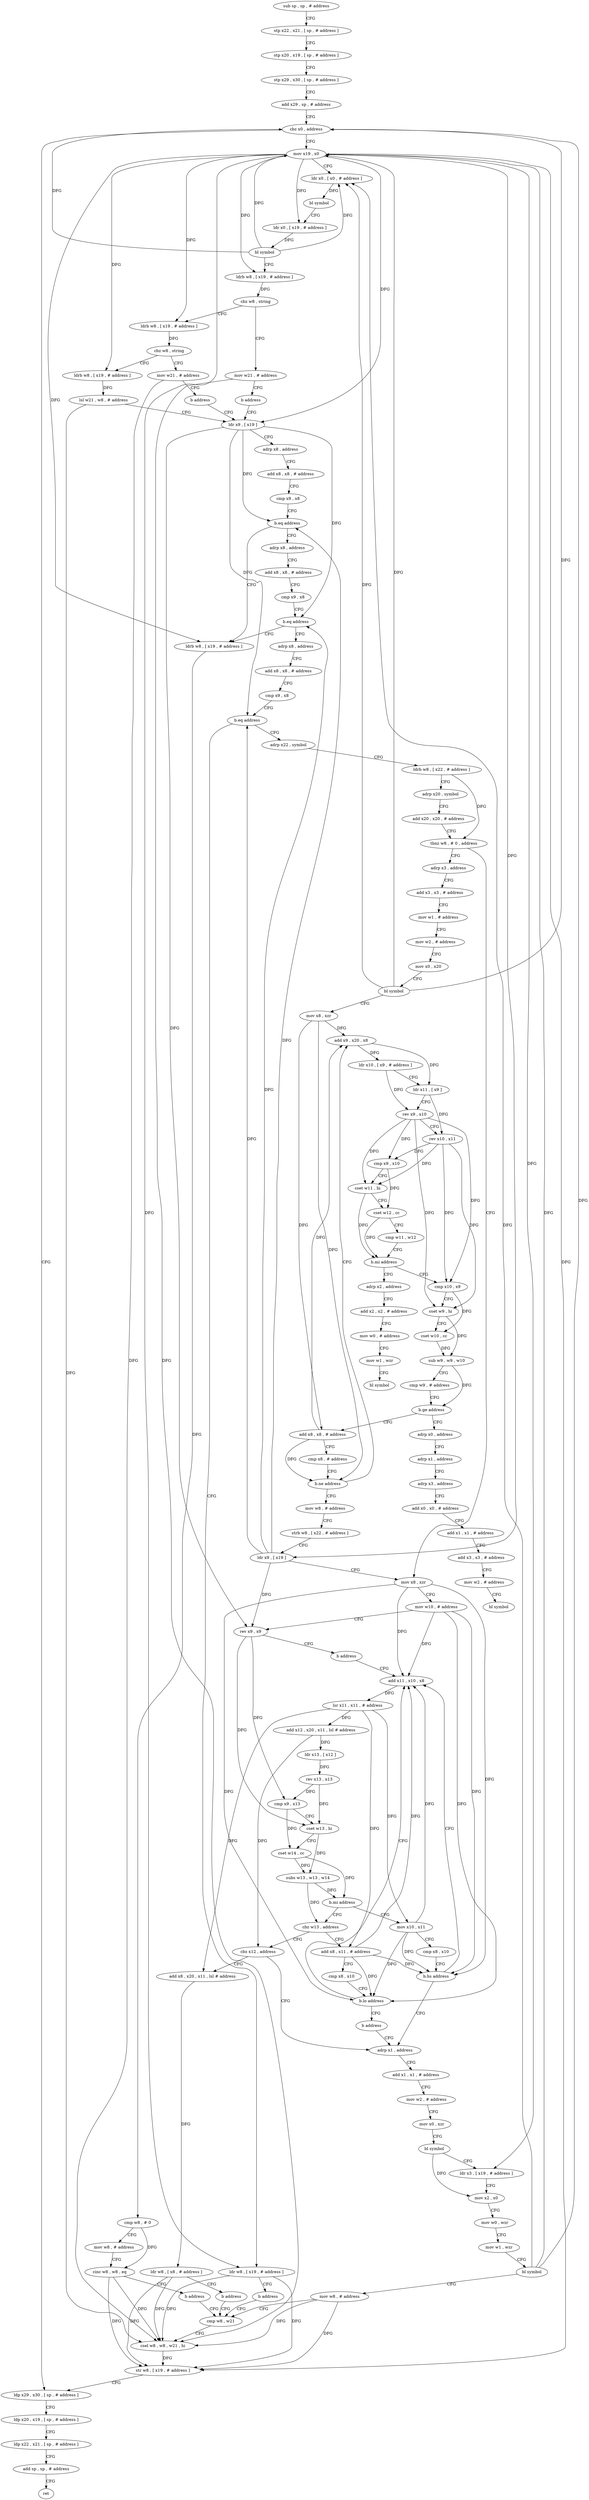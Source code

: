 digraph "func" {
"4224060" [label = "sub sp , sp , # address" ]
"4224064" [label = "stp x22 , x21 , [ sp , # address ]" ]
"4224068" [label = "stp x20 , x19 , [ sp , # address ]" ]
"4224072" [label = "stp x29 , x30 , [ sp , # address ]" ]
"4224076" [label = "add x29 , sp , # address" ]
"4224080" [label = "cbz x0 , address" ]
"4224520" [label = "ldp x29 , x30 , [ sp , # address ]" ]
"4224084" [label = "mov x19 , x0" ]
"4224524" [label = "ldp x20 , x19 , [ sp , # address ]" ]
"4224528" [label = "ldp x22 , x21 , [ sp , # address ]" ]
"4224532" [label = "add sp , sp , # address" ]
"4224536" [label = "ret" ]
"4224088" [label = "ldr x0 , [ x0 , # address ]" ]
"4224092" [label = "bl symbol" ]
"4224096" [label = "ldr x0 , [ x19 , # address ]" ]
"4224100" [label = "bl symbol" ]
"4224104" [label = "ldrb w8 , [ x19 , # address ]" ]
"4224108" [label = "cbz w8 , string" ]
"4224120" [label = "ldrb w8 , [ x19 , # address ]" ]
"4224112" [label = "mov w21 , # address" ]
"4224124" [label = "cbz w8 , string" ]
"4224136" [label = "ldrb w8 , [ x19 , # address ]" ]
"4224128" [label = "mov w21 , # address" ]
"4224116" [label = "b address" ]
"4224144" [label = "ldr x9 , [ x19 ]" ]
"4224140" [label = "lsl w21 , w8 , # address" ]
"4224132" [label = "b address" ]
"4224148" [label = "adrp x8 , address" ]
"4224152" [label = "add x8 , x8 , # address" ]
"4224156" [label = "cmp x9 , x8" ]
"4224160" [label = "b.eq address" ]
"4224420" [label = "ldrb w8 , [ x19 , # address ]" ]
"4224164" [label = "adrp x8 , address" ]
"4224424" [label = "cmp w8 , # 0" ]
"4224428" [label = "mov w8 , # address" ]
"4224432" [label = "cinc w8 , w8 , eq" ]
"4224436" [label = "b address" ]
"4224508" [label = "cmp w8 , w21" ]
"4224168" [label = "add x8 , x8 , # address" ]
"4224172" [label = "cmp x9 , x8" ]
"4224176" [label = "b.eq address" ]
"4224180" [label = "adrp x8 , address" ]
"4224512" [label = "csel w8 , w8 , w21 , hi" ]
"4224516" [label = "str w8 , [ x19 , # address ]" ]
"4224184" [label = "add x8 , x8 , # address" ]
"4224188" [label = "cmp x9 , x8" ]
"4224192" [label = "b.eq address" ]
"4224440" [label = "ldr w8 , [ x19 , # address ]" ]
"4224196" [label = "adrp x22 , symbol" ]
"4224444" [label = "b address" ]
"4224200" [label = "ldrb w8 , [ x22 , # address ]" ]
"4224204" [label = "adrp x20 , symbol" ]
"4224208" [label = "add x20 , x20 , # address" ]
"4224212" [label = "tbnz w8 , # 0 , address" ]
"4224332" [label = "mov x8 , xzr" ]
"4224216" [label = "adrp x3 , address" ]
"4224336" [label = "mov w10 , # address" ]
"4224340" [label = "rev x9 , x9" ]
"4224344" [label = "b address" ]
"4224360" [label = "add x11 , x10 , x8" ]
"4224220" [label = "add x3 , x3 , # address" ]
"4224224" [label = "mov w1 , # address" ]
"4224228" [label = "mov w2 , # address" ]
"4224232" [label = "mov x0 , x20" ]
"4224236" [label = "bl symbol" ]
"4224240" [label = "mov x8 , xzr" ]
"4224244" [label = "add x9 , x20 , x8" ]
"4224364" [label = "lsr x11 , x11 , # address" ]
"4224368" [label = "add x12 , x20 , x11 , lsl # address" ]
"4224372" [label = "ldr x13 , [ x12 ]" ]
"4224376" [label = "rev x13 , x13" ]
"4224380" [label = "cmp x9 , x13" ]
"4224384" [label = "cset w13 , hi" ]
"4224388" [label = "cset w14 , cc" ]
"4224392" [label = "subs w13 , w13 , w14" ]
"4224396" [label = "b.mi address" ]
"4224348" [label = "mov x10 , x11" ]
"4224400" [label = "cbz w13 , address" ]
"4224572" [label = "adrp x2 , address" ]
"4224576" [label = "add x2 , x2 , # address" ]
"4224580" [label = "mov w0 , # address" ]
"4224584" [label = "mov w1 , wzr" ]
"4224588" [label = "bl symbol" ]
"4224284" [label = "cmp x10 , x9" ]
"4224288" [label = "cset w9 , hi" ]
"4224292" [label = "cset w10 , cc" ]
"4224296" [label = "sub w9 , w9 , w10" ]
"4224300" [label = "cmp w9 , # address" ]
"4224304" [label = "b.ge address" ]
"4224540" [label = "adrp x0 , address" ]
"4224308" [label = "add x8 , x8 , # address" ]
"4224352" [label = "cmp x8 , x10" ]
"4224356" [label = "b.hs address" ]
"4224464" [label = "adrp x1 , address" ]
"4224448" [label = "cbz x12 , address" ]
"4224404" [label = "add x8 , x11 , # address" ]
"4224544" [label = "adrp x1 , address" ]
"4224548" [label = "adrp x3 , address" ]
"4224552" [label = "add x0 , x0 , # address" ]
"4224556" [label = "add x1 , x1 , # address" ]
"4224560" [label = "add x3 , x3 , # address" ]
"4224564" [label = "mov w2 , # address" ]
"4224568" [label = "bl symbol" ]
"4224312" [label = "cmp x8 , # address" ]
"4224316" [label = "b.ne address" ]
"4224320" [label = "mov w8 , # address" ]
"4224468" [label = "add x1 , x1 , # address" ]
"4224472" [label = "mov w2 , # address" ]
"4224476" [label = "mov x0 , xzr" ]
"4224480" [label = "bl symbol" ]
"4224484" [label = "ldr x3 , [ x19 , # address ]" ]
"4224488" [label = "mov x2 , x0" ]
"4224492" [label = "mov w0 , wzr" ]
"4224496" [label = "mov w1 , wzr" ]
"4224500" [label = "bl symbol" ]
"4224504" [label = "mov w8 , # address" ]
"4224452" [label = "add x8 , x20 , x11 , lsl # address" ]
"4224408" [label = "cmp x8 , x10" ]
"4224412" [label = "b.lo address" ]
"4224416" [label = "b address" ]
"4224248" [label = "ldr x10 , [ x9 , # address ]" ]
"4224252" [label = "ldr x11 , [ x9 ]" ]
"4224256" [label = "rev x9 , x10" ]
"4224260" [label = "rev x10 , x11" ]
"4224264" [label = "cmp x9 , x10" ]
"4224268" [label = "cset w11 , hi" ]
"4224272" [label = "cset w12 , cc" ]
"4224276" [label = "cmp w11 , w12" ]
"4224280" [label = "b.mi address" ]
"4224324" [label = "strb w8 , [ x22 , # address ]" ]
"4224328" [label = "ldr x9 , [ x19 ]" ]
"4224456" [label = "ldr w8 , [ x8 , # address ]" ]
"4224460" [label = "b address" ]
"4224060" -> "4224064" [ label = "CFG" ]
"4224064" -> "4224068" [ label = "CFG" ]
"4224068" -> "4224072" [ label = "CFG" ]
"4224072" -> "4224076" [ label = "CFG" ]
"4224076" -> "4224080" [ label = "CFG" ]
"4224080" -> "4224520" [ label = "CFG" ]
"4224080" -> "4224084" [ label = "CFG" ]
"4224520" -> "4224524" [ label = "CFG" ]
"4224084" -> "4224088" [ label = "CFG" ]
"4224084" -> "4224096" [ label = "DFG" ]
"4224084" -> "4224104" [ label = "DFG" ]
"4224084" -> "4224120" [ label = "DFG" ]
"4224084" -> "4224136" [ label = "DFG" ]
"4224084" -> "4224144" [ label = "DFG" ]
"4224084" -> "4224420" [ label = "DFG" ]
"4224084" -> "4224440" [ label = "DFG" ]
"4224084" -> "4224516" [ label = "DFG" ]
"4224084" -> "4224484" [ label = "DFG" ]
"4224084" -> "4224328" [ label = "DFG" ]
"4224524" -> "4224528" [ label = "CFG" ]
"4224528" -> "4224532" [ label = "CFG" ]
"4224532" -> "4224536" [ label = "CFG" ]
"4224088" -> "4224092" [ label = "DFG" ]
"4224092" -> "4224096" [ label = "CFG" ]
"4224096" -> "4224100" [ label = "DFG" ]
"4224100" -> "4224104" [ label = "CFG" ]
"4224100" -> "4224080" [ label = "DFG" ]
"4224100" -> "4224084" [ label = "DFG" ]
"4224100" -> "4224088" [ label = "DFG" ]
"4224104" -> "4224108" [ label = "DFG" ]
"4224108" -> "4224120" [ label = "CFG" ]
"4224108" -> "4224112" [ label = "CFG" ]
"4224120" -> "4224124" [ label = "DFG" ]
"4224112" -> "4224116" [ label = "CFG" ]
"4224112" -> "4224512" [ label = "DFG" ]
"4224124" -> "4224136" [ label = "CFG" ]
"4224124" -> "4224128" [ label = "CFG" ]
"4224136" -> "4224140" [ label = "DFG" ]
"4224128" -> "4224132" [ label = "CFG" ]
"4224128" -> "4224512" [ label = "DFG" ]
"4224116" -> "4224144" [ label = "CFG" ]
"4224144" -> "4224148" [ label = "CFG" ]
"4224144" -> "4224160" [ label = "DFG" ]
"4224144" -> "4224176" [ label = "DFG" ]
"4224144" -> "4224192" [ label = "DFG" ]
"4224144" -> "4224340" [ label = "DFG" ]
"4224140" -> "4224144" [ label = "CFG" ]
"4224140" -> "4224512" [ label = "DFG" ]
"4224132" -> "4224144" [ label = "CFG" ]
"4224148" -> "4224152" [ label = "CFG" ]
"4224152" -> "4224156" [ label = "CFG" ]
"4224156" -> "4224160" [ label = "CFG" ]
"4224160" -> "4224420" [ label = "CFG" ]
"4224160" -> "4224164" [ label = "CFG" ]
"4224420" -> "4224424" [ label = "DFG" ]
"4224164" -> "4224168" [ label = "CFG" ]
"4224424" -> "4224428" [ label = "CFG" ]
"4224424" -> "4224432" [ label = "DFG" ]
"4224428" -> "4224432" [ label = "CFG" ]
"4224432" -> "4224436" [ label = "CFG" ]
"4224432" -> "4224512" [ label = "DFG" ]
"4224432" -> "4224516" [ label = "DFG" ]
"4224436" -> "4224508" [ label = "CFG" ]
"4224508" -> "4224512" [ label = "CFG" ]
"4224168" -> "4224172" [ label = "CFG" ]
"4224172" -> "4224176" [ label = "CFG" ]
"4224176" -> "4224420" [ label = "CFG" ]
"4224176" -> "4224180" [ label = "CFG" ]
"4224180" -> "4224184" [ label = "CFG" ]
"4224512" -> "4224516" [ label = "DFG" ]
"4224516" -> "4224520" [ label = "CFG" ]
"4224184" -> "4224188" [ label = "CFG" ]
"4224188" -> "4224192" [ label = "CFG" ]
"4224192" -> "4224440" [ label = "CFG" ]
"4224192" -> "4224196" [ label = "CFG" ]
"4224440" -> "4224444" [ label = "CFG" ]
"4224440" -> "4224512" [ label = "DFG" ]
"4224440" -> "4224516" [ label = "DFG" ]
"4224196" -> "4224200" [ label = "CFG" ]
"4224444" -> "4224508" [ label = "CFG" ]
"4224200" -> "4224204" [ label = "CFG" ]
"4224200" -> "4224212" [ label = "DFG" ]
"4224204" -> "4224208" [ label = "CFG" ]
"4224208" -> "4224212" [ label = "CFG" ]
"4224212" -> "4224332" [ label = "CFG" ]
"4224212" -> "4224216" [ label = "CFG" ]
"4224332" -> "4224336" [ label = "CFG" ]
"4224332" -> "4224360" [ label = "DFG" ]
"4224332" -> "4224356" [ label = "DFG" ]
"4224332" -> "4224412" [ label = "DFG" ]
"4224216" -> "4224220" [ label = "CFG" ]
"4224336" -> "4224340" [ label = "CFG" ]
"4224336" -> "4224360" [ label = "DFG" ]
"4224336" -> "4224356" [ label = "DFG" ]
"4224336" -> "4224412" [ label = "DFG" ]
"4224340" -> "4224344" [ label = "CFG" ]
"4224340" -> "4224380" [ label = "DFG" ]
"4224340" -> "4224384" [ label = "DFG" ]
"4224344" -> "4224360" [ label = "CFG" ]
"4224360" -> "4224364" [ label = "DFG" ]
"4224220" -> "4224224" [ label = "CFG" ]
"4224224" -> "4224228" [ label = "CFG" ]
"4224228" -> "4224232" [ label = "CFG" ]
"4224232" -> "4224236" [ label = "CFG" ]
"4224236" -> "4224240" [ label = "CFG" ]
"4224236" -> "4224080" [ label = "DFG" ]
"4224236" -> "4224084" [ label = "DFG" ]
"4224236" -> "4224088" [ label = "DFG" ]
"4224240" -> "4224244" [ label = "DFG" ]
"4224240" -> "4224308" [ label = "DFG" ]
"4224240" -> "4224316" [ label = "DFG" ]
"4224244" -> "4224248" [ label = "DFG" ]
"4224244" -> "4224252" [ label = "DFG" ]
"4224364" -> "4224368" [ label = "DFG" ]
"4224364" -> "4224348" [ label = "DFG" ]
"4224364" -> "4224404" [ label = "DFG" ]
"4224364" -> "4224452" [ label = "DFG" ]
"4224368" -> "4224372" [ label = "DFG" ]
"4224368" -> "4224448" [ label = "DFG" ]
"4224372" -> "4224376" [ label = "DFG" ]
"4224376" -> "4224380" [ label = "DFG" ]
"4224376" -> "4224384" [ label = "DFG" ]
"4224380" -> "4224384" [ label = "CFG" ]
"4224380" -> "4224388" [ label = "DFG" ]
"4224384" -> "4224388" [ label = "CFG" ]
"4224384" -> "4224392" [ label = "DFG" ]
"4224388" -> "4224392" [ label = "DFG" ]
"4224388" -> "4224396" [ label = "DFG" ]
"4224392" -> "4224396" [ label = "DFG" ]
"4224392" -> "4224400" [ label = "DFG" ]
"4224396" -> "4224348" [ label = "CFG" ]
"4224396" -> "4224400" [ label = "CFG" ]
"4224348" -> "4224352" [ label = "CFG" ]
"4224348" -> "4224360" [ label = "DFG" ]
"4224348" -> "4224356" [ label = "DFG" ]
"4224348" -> "4224412" [ label = "DFG" ]
"4224400" -> "4224448" [ label = "CFG" ]
"4224400" -> "4224404" [ label = "CFG" ]
"4224572" -> "4224576" [ label = "CFG" ]
"4224576" -> "4224580" [ label = "CFG" ]
"4224580" -> "4224584" [ label = "CFG" ]
"4224584" -> "4224588" [ label = "CFG" ]
"4224284" -> "4224288" [ label = "CFG" ]
"4224284" -> "4224292" [ label = "DFG" ]
"4224288" -> "4224292" [ label = "CFG" ]
"4224288" -> "4224296" [ label = "DFG" ]
"4224292" -> "4224296" [ label = "DFG" ]
"4224296" -> "4224300" [ label = "CFG" ]
"4224296" -> "4224304" [ label = "DFG" ]
"4224300" -> "4224304" [ label = "CFG" ]
"4224304" -> "4224540" [ label = "CFG" ]
"4224304" -> "4224308" [ label = "CFG" ]
"4224540" -> "4224544" [ label = "CFG" ]
"4224308" -> "4224312" [ label = "CFG" ]
"4224308" -> "4224244" [ label = "DFG" ]
"4224308" -> "4224316" [ label = "DFG" ]
"4224352" -> "4224356" [ label = "CFG" ]
"4224356" -> "4224464" [ label = "CFG" ]
"4224356" -> "4224360" [ label = "CFG" ]
"4224464" -> "4224468" [ label = "CFG" ]
"4224448" -> "4224464" [ label = "CFG" ]
"4224448" -> "4224452" [ label = "CFG" ]
"4224404" -> "4224408" [ label = "CFG" ]
"4224404" -> "4224360" [ label = "DFG" ]
"4224404" -> "4224356" [ label = "DFG" ]
"4224404" -> "4224412" [ label = "DFG" ]
"4224544" -> "4224548" [ label = "CFG" ]
"4224548" -> "4224552" [ label = "CFG" ]
"4224552" -> "4224556" [ label = "CFG" ]
"4224556" -> "4224560" [ label = "CFG" ]
"4224560" -> "4224564" [ label = "CFG" ]
"4224564" -> "4224568" [ label = "CFG" ]
"4224312" -> "4224316" [ label = "CFG" ]
"4224316" -> "4224244" [ label = "CFG" ]
"4224316" -> "4224320" [ label = "CFG" ]
"4224320" -> "4224324" [ label = "CFG" ]
"4224468" -> "4224472" [ label = "CFG" ]
"4224472" -> "4224476" [ label = "CFG" ]
"4224476" -> "4224480" [ label = "CFG" ]
"4224480" -> "4224484" [ label = "CFG" ]
"4224480" -> "4224488" [ label = "DFG" ]
"4224484" -> "4224488" [ label = "CFG" ]
"4224488" -> "4224492" [ label = "CFG" ]
"4224492" -> "4224496" [ label = "CFG" ]
"4224496" -> "4224500" [ label = "CFG" ]
"4224500" -> "4224504" [ label = "CFG" ]
"4224500" -> "4224080" [ label = "DFG" ]
"4224500" -> "4224084" [ label = "DFG" ]
"4224500" -> "4224088" [ label = "DFG" ]
"4224504" -> "4224508" [ label = "CFG" ]
"4224504" -> "4224512" [ label = "DFG" ]
"4224504" -> "4224516" [ label = "DFG" ]
"4224452" -> "4224456" [ label = "DFG" ]
"4224408" -> "4224412" [ label = "CFG" ]
"4224412" -> "4224360" [ label = "CFG" ]
"4224412" -> "4224416" [ label = "CFG" ]
"4224416" -> "4224464" [ label = "CFG" ]
"4224248" -> "4224252" [ label = "CFG" ]
"4224248" -> "4224256" [ label = "DFG" ]
"4224252" -> "4224256" [ label = "CFG" ]
"4224252" -> "4224260" [ label = "DFG" ]
"4224256" -> "4224260" [ label = "CFG" ]
"4224256" -> "4224264" [ label = "DFG" ]
"4224256" -> "4224268" [ label = "DFG" ]
"4224256" -> "4224284" [ label = "DFG" ]
"4224256" -> "4224288" [ label = "DFG" ]
"4224260" -> "4224264" [ label = "DFG" ]
"4224260" -> "4224268" [ label = "DFG" ]
"4224260" -> "4224284" [ label = "DFG" ]
"4224260" -> "4224288" [ label = "DFG" ]
"4224264" -> "4224268" [ label = "CFG" ]
"4224264" -> "4224272" [ label = "DFG" ]
"4224268" -> "4224272" [ label = "CFG" ]
"4224268" -> "4224280" [ label = "DFG" ]
"4224272" -> "4224276" [ label = "CFG" ]
"4224272" -> "4224280" [ label = "DFG" ]
"4224276" -> "4224280" [ label = "CFG" ]
"4224280" -> "4224572" [ label = "CFG" ]
"4224280" -> "4224284" [ label = "CFG" ]
"4224324" -> "4224328" [ label = "CFG" ]
"4224328" -> "4224332" [ label = "CFG" ]
"4224328" -> "4224160" [ label = "DFG" ]
"4224328" -> "4224176" [ label = "DFG" ]
"4224328" -> "4224192" [ label = "DFG" ]
"4224328" -> "4224340" [ label = "DFG" ]
"4224456" -> "4224460" [ label = "CFG" ]
"4224456" -> "4224512" [ label = "DFG" ]
"4224456" -> "4224516" [ label = "DFG" ]
"4224460" -> "4224508" [ label = "CFG" ]
}
